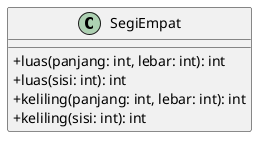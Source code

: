 @startuml SegiEmpat
skinparam classAttributeIconSize 0

class SegiEmpat {
    +luas(panjang: int, lebar: int): int
    +luas(sisi: int): int
    +keliling(panjang: int, lebar: int): int
    +keliling(sisi: int): int
}

@enduml